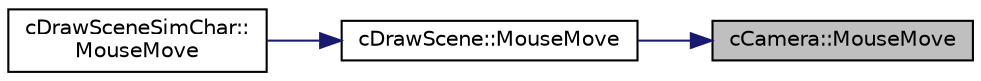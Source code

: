 digraph "cCamera::MouseMove"
{
 // LATEX_PDF_SIZE
  edge [fontname="Helvetica",fontsize="10",labelfontname="Helvetica",labelfontsize="10"];
  node [fontname="Helvetica",fontsize="10",shape=record];
  rankdir="RL";
  Node1 [label="cCamera::MouseMove",height=0.2,width=0.4,color="black", fillcolor="grey75", style="filled", fontcolor="black",tooltip=" "];
  Node1 -> Node2 [dir="back",color="midnightblue",fontsize="10",style="solid",fontname="Helvetica"];
  Node2 [label="cDrawScene::MouseMove",height=0.2,width=0.4,color="black", fillcolor="white", style="filled",URL="$classc_draw_scene.html#ab95d90494a77e12fe0d8b5b105a1079a",tooltip=" "];
  Node2 -> Node3 [dir="back",color="midnightblue",fontsize="10",style="solid",fontname="Helvetica"];
  Node3 [label="cDrawSceneSimChar::\lMouseMove",height=0.2,width=0.4,color="black", fillcolor="white", style="filled",URL="$classc_draw_scene_sim_char.html#a6f2538b73a4ac23c21b2b7c633233bb8",tooltip=" "];
}
